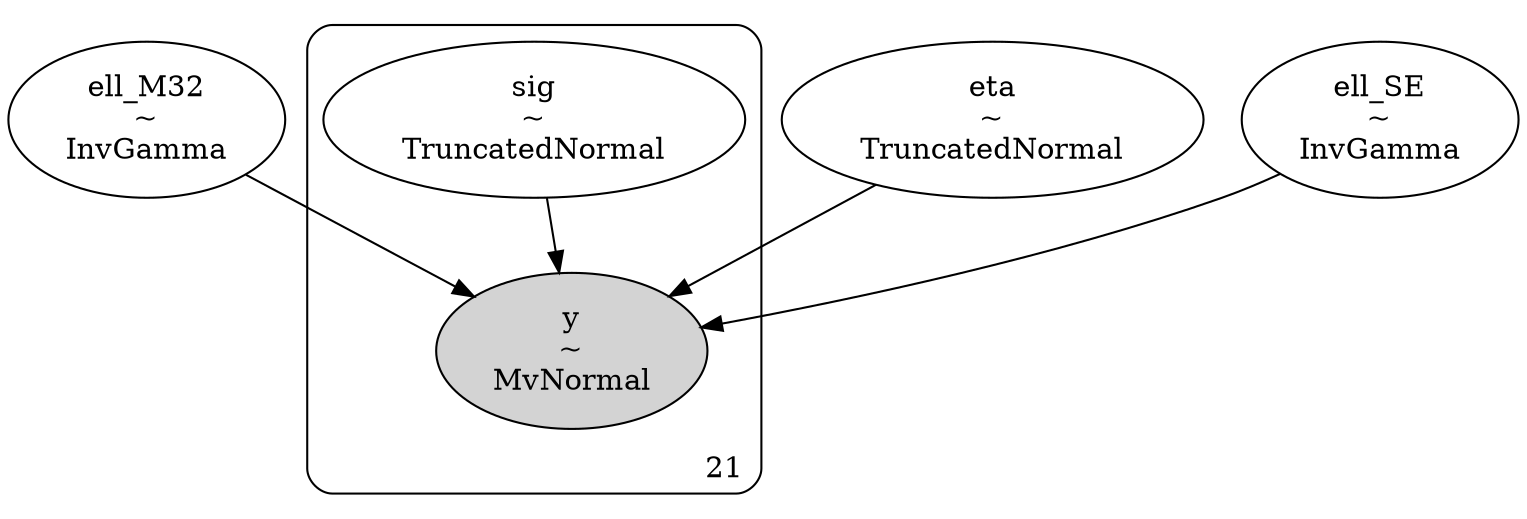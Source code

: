 digraph {
	ell_M32 [label="ell_M32
~
InvGamma" shape=ellipse]
	eta [label="eta
~
TruncatedNormal" shape=ellipse]
	ell_SE [label="ell_SE
~
InvGamma" shape=ellipse]
	subgraph cluster21 {
		y [label="y
~
MvNormal" shape=ellipse style=filled]
		sig [label="sig
~
TruncatedNormal" shape=ellipse]
		label=21 labeljust=r labelloc=b style=rounded
	}
	ell_M32 -> y
	eta -> y
	ell_SE -> y
	sig -> y
}
